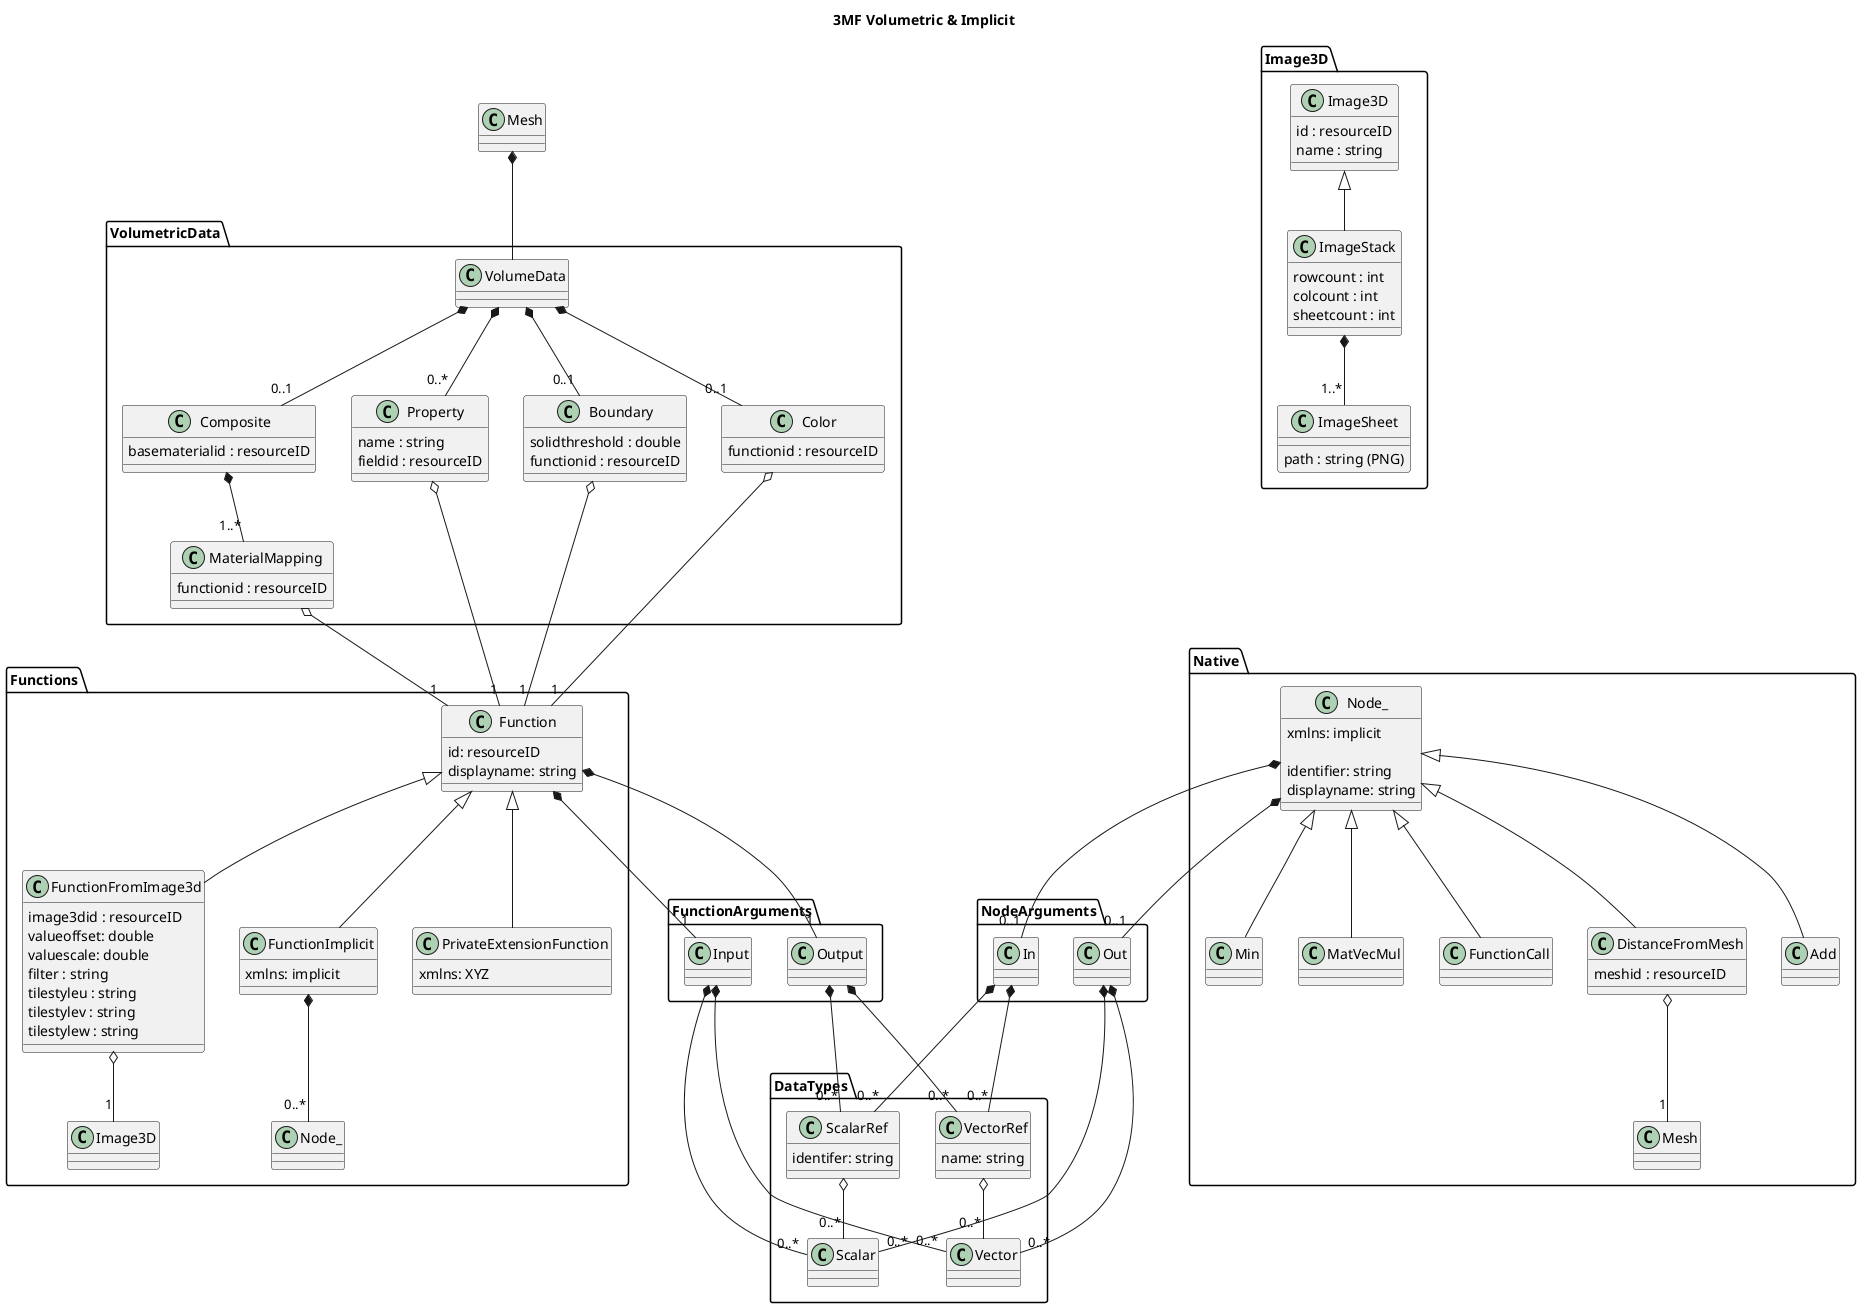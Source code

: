 @startuml name
title 3MF Volumetric & Implicit

package Image3D
{
    Class Image3D
    {
        id : resourceID
        name : string
    }
    
    Class ImageStack extends Image3D
    {
        rowcount : int
        colcount : int
        sheetcount : int
    }

    Class ImageSheet
    {
        path : string (PNG)
    }

    ImageStack *-- "1..*" ImageSheet
}

package DataTypes
{
    Class ScalarRef
    {
        identifer: string
    }

    Class VectorRef
    {
        name: string
    }

    class Scalar{}
    class Vector{}

    ScalarRef o-- "0..*" Scalar
    VectorRef o-- "0..*" Vector
}

package FunctionArguments
{
    Class Input
    {

    }
    Class Output
    {

    }
    Input *-- "0..*" Scalar
    Input *-- "0..*" Vector
    Output *-- "0..*" ScalarRef
    Output *-- "0..*" VectorRef
}

package NodeArguments
{
    Class In
    {

    }
    Class Out
    {

    }
    Out *-- "0..*" Scalar
    Out *-- "0..*" Vector
    In *-- "0..*" ScalarRef
    In *-- "0..*" VectorRef
}

package Functions
{
    Class Function
    {
        id: resourceID
        displayname: string
    }

    Function *-- "1" Input
    Function *-- "1" Output

    Class FunctionFromImage3d extends Function
    {
        image3did : resourceID
        valueoffset: double
        valuescale: double
        filter : string
        tilestyleu : string
        tilestylev : string
        tilestylew : string
    }
    FunctionFromImage3d o-- "1" Image3D

    Class FunctionImplicit extends Function
    {
        xmlns: implicit
    }
    FunctionImplicit *-- "0..*" Node_

    Class PrivateExtensionFunction extends Function
    {
        xmlns: XYZ
    }
}

package Native
{
    Class Node_
    {
        xmlns: implicit

        identifier: string
        displayname: string
    }

    Class Add extends Node_
    {
    }

    Class Min extends Node_
    {
    }

    Class MatVecMul extends Node_
    {
    }

    Class FunctionCall extends Node_
    {
    }

    Class DistanceFromMesh extends Node_
    {
        meshid : resourceID
    }
    DistanceFromMesh o-- "1" Mesh

    Node_ *-- "0..1" In
    Node_ *-- "0..1" Out
}

package VolumetricData
{
    Class VolumeData

    Class Boundary
    {
        solidthreshold : double
        functionid : resourceID
    }

    Class Color
    {
        functionid : resourceID
    }

    Class Property
    {
        name : string
        fieldid : resourceID
    }

    Class Composite
    {
        basematerialid : resourceID
    }

    Class MaterialMapping
    {
        functionid : resourceID
    }

    VolumeData *-- "0..1" Boundary
    VolumeData *-- "0..1" Color
    VolumeData *-- "0..*" Property
    VolumeData *-- "0..1" Composite
    Composite *-- "1..*" MaterialMapping

    Boundary o-- "1" Function
    Color o-- "1" Function
    Property o-- "1" Function
    MaterialMapping o-- "1" Function
}

Class Mesh
Mesh *-- VolumeData
@enduml